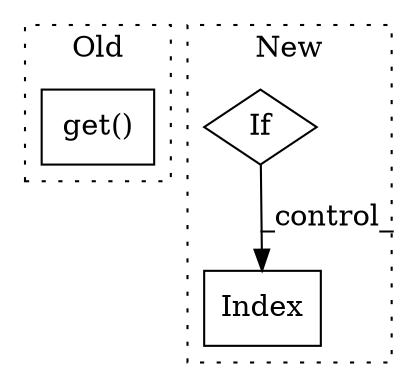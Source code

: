 digraph G {
subgraph cluster0 {
1 [label="get()" a="75" s="2039,2080" l="30,1" shape="box"];
label = "Old";
style="dotted";
}
subgraph cluster1 {
2 [label="Index" a="46" s="1406,1428" l="21,1" shape="box"];
3 [label="If" a="96" s="272" l="3" shape="diamond"];
label = "New";
style="dotted";
}
3 -> 2 [label="_control_"];
}
